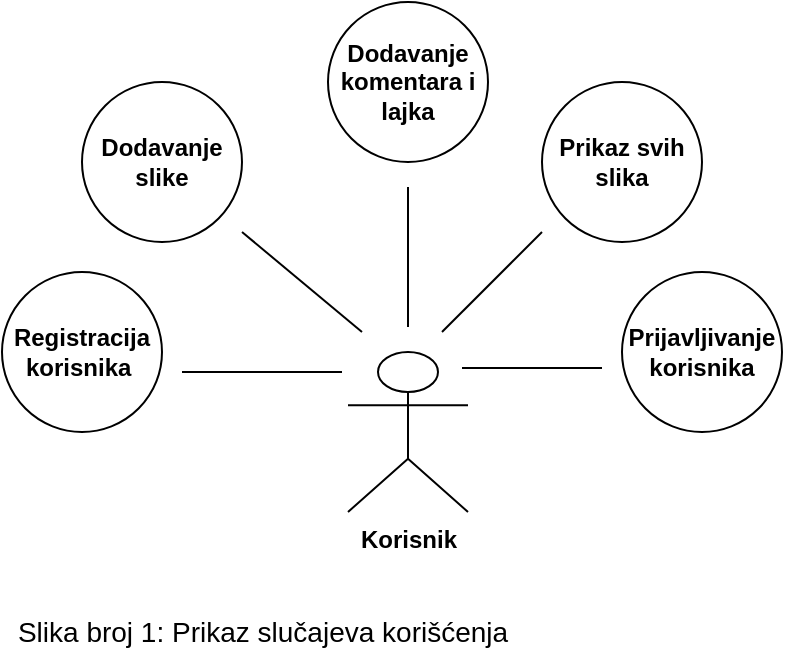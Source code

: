 <mxfile version="12.3.3" type="device" pages="1"><diagram id="dp_tOr3GcgLjJeUuBUOC" name="Page-1"><mxGraphModel dx="1108" dy="455" grid="1" gridSize="10" guides="1" tooltips="1" connect="1" arrows="1" fold="1" page="1" pageScale="1" pageWidth="827" pageHeight="1169" math="0" shadow="0"><root><mxCell id="0"/><mxCell id="1" parent="0"/><mxCell id="oJ5du2V60qihngOSML2V-1" value="&lt;b&gt;Korisnik&lt;/b&gt;" style="shape=umlActor;verticalLabelPosition=bottom;labelBackgroundColor=#ffffff;verticalAlign=top;html=1;outlineConnect=0;" vertex="1" parent="1"><mxGeometry x="383" y="320" width="60" height="80" as="geometry"/></mxCell><mxCell id="oJ5du2V60qihngOSML2V-12" value="&lt;b style=&quot;white-space: normal&quot;&gt;Registracija korisnika&amp;nbsp;&lt;/b&gt;" style="ellipse;whiteSpace=wrap;html=1;aspect=fixed;" vertex="1" parent="1"><mxGeometry x="210" y="280" width="80" height="80" as="geometry"/></mxCell><mxCell id="oJ5du2V60qihngOSML2V-13" value="&lt;b style=&quot;white-space: normal&quot;&gt;Dodavanje slike&lt;/b&gt;" style="ellipse;whiteSpace=wrap;html=1;aspect=fixed;" vertex="1" parent="1"><mxGeometry x="250" y="185" width="80" height="80" as="geometry"/></mxCell><mxCell id="oJ5du2V60qihngOSML2V-14" value="&lt;b style=&quot;white-space: normal&quot;&gt;Dodavanje komentara i lajka&lt;/b&gt;" style="ellipse;whiteSpace=wrap;html=1;aspect=fixed;" vertex="1" parent="1"><mxGeometry x="373" y="145" width="80" height="80" as="geometry"/></mxCell><mxCell id="oJ5du2V60qihngOSML2V-15" value="&lt;b style=&quot;white-space: normal&quot;&gt;Prikaz svih slika&lt;/b&gt;" style="ellipse;whiteSpace=wrap;html=1;aspect=fixed;" vertex="1" parent="1"><mxGeometry x="480" y="185" width="80" height="80" as="geometry"/></mxCell><mxCell id="oJ5du2V60qihngOSML2V-16" value="&lt;b style=&quot;white-space: normal&quot;&gt;Prijavljivanje korisnika&lt;/b&gt;" style="ellipse;whiteSpace=wrap;html=1;aspect=fixed;" vertex="1" parent="1"><mxGeometry x="520" y="280" width="80" height="80" as="geometry"/></mxCell><mxCell id="oJ5du2V60qihngOSML2V-17" value="" style="endArrow=none;html=1;" edge="1" parent="1"><mxGeometry width="50" height="50" relative="1" as="geometry"><mxPoint x="380" y="330" as="sourcePoint"/><mxPoint x="300" y="330" as="targetPoint"/></mxGeometry></mxCell><mxCell id="oJ5du2V60qihngOSML2V-18" value="" style="endArrow=none;html=1;" edge="1" parent="1"><mxGeometry width="50" height="50" relative="1" as="geometry"><mxPoint x="390" y="310" as="sourcePoint"/><mxPoint x="330" y="260" as="targetPoint"/></mxGeometry></mxCell><mxCell id="oJ5du2V60qihngOSML2V-19" value="" style="endArrow=none;html=1;" edge="1" parent="1"><mxGeometry width="50" height="50" relative="1" as="geometry"><mxPoint x="413" y="307.5" as="sourcePoint"/><mxPoint x="413" y="237.5" as="targetPoint"/></mxGeometry></mxCell><mxCell id="oJ5du2V60qihngOSML2V-20" value="" style="endArrow=none;html=1;" edge="1" parent="1"><mxGeometry width="50" height="50" relative="1" as="geometry"><mxPoint x="430" y="310" as="sourcePoint"/><mxPoint x="480" y="260" as="targetPoint"/></mxGeometry></mxCell><mxCell id="oJ5du2V60qihngOSML2V-21" value="" style="endArrow=none;html=1;" edge="1" parent="1"><mxGeometry width="50" height="50" relative="1" as="geometry"><mxPoint x="440" y="328" as="sourcePoint"/><mxPoint x="510" y="328" as="targetPoint"/></mxGeometry></mxCell><mxCell id="oJ5du2V60qihngOSML2V-22" value="&lt;font style=&quot;font-size: 14px&quot;&gt;Slika broj 1: Prikaz slučajeva korišćenja&lt;/font&gt;" style="text;html=1;align=center;verticalAlign=middle;resizable=0;points=[];;autosize=1;" vertex="1" parent="1"><mxGeometry x="210" y="450" width="260" height="20" as="geometry"/></mxCell></root></mxGraphModel></diagram></mxfile>